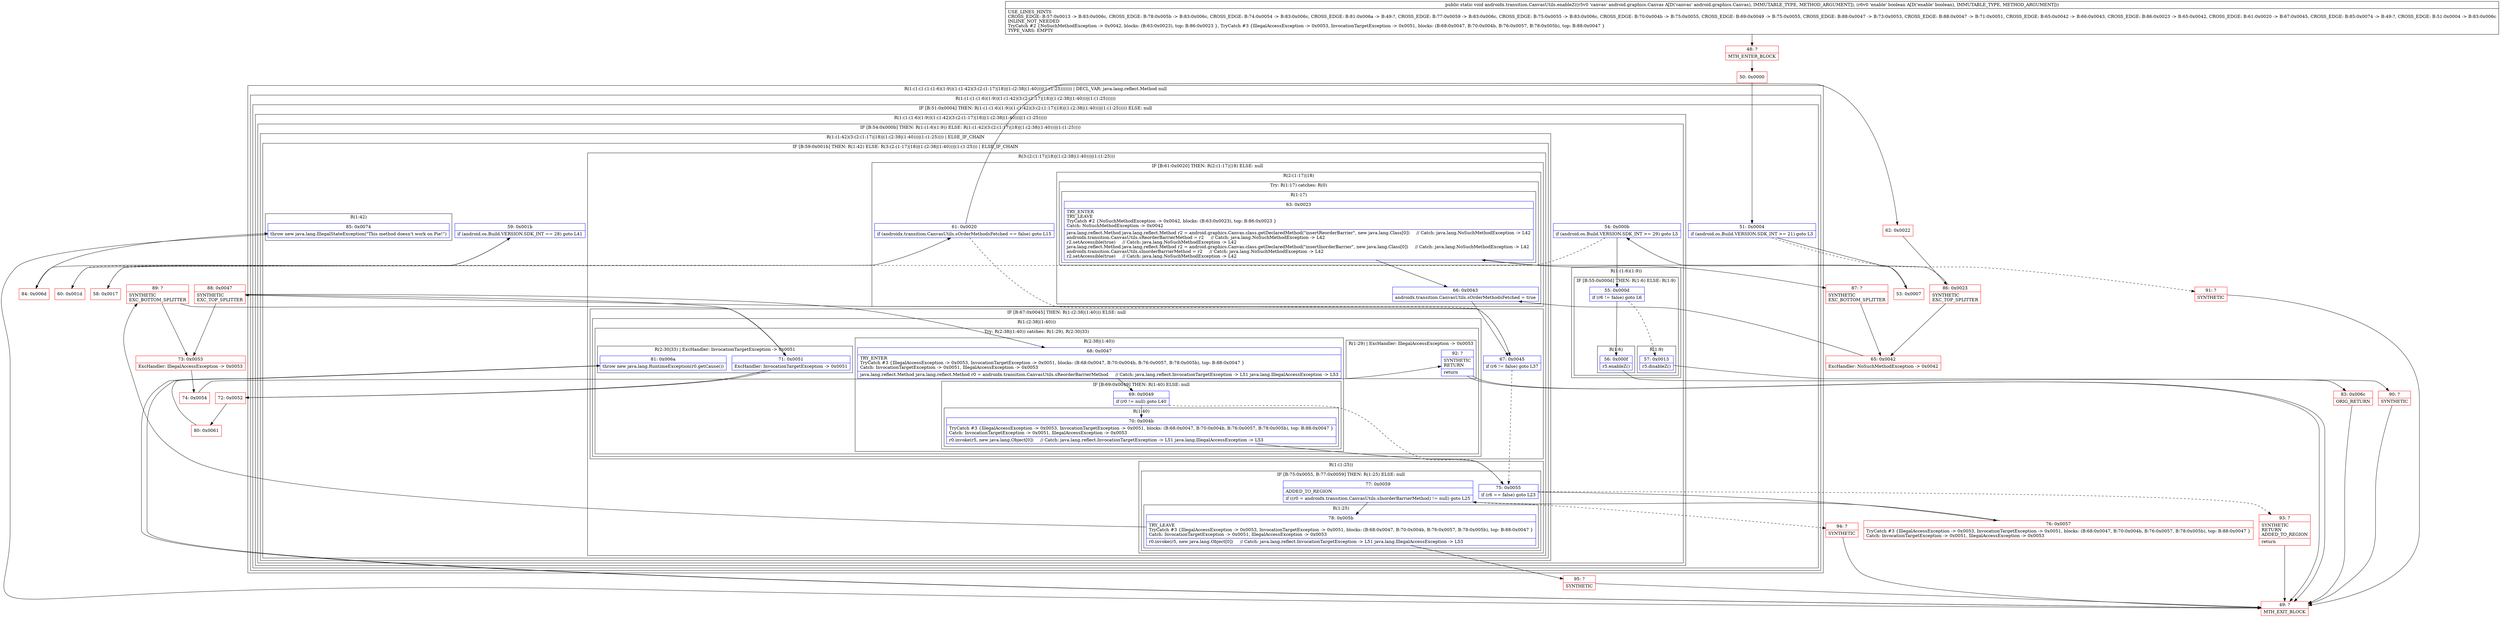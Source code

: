 digraph "CFG forandroidx.transition.CanvasUtils.enableZ(Landroid\/graphics\/Canvas;Z)V" {
subgraph cluster_Region_1430646708 {
label = "R(1:(1:(1:(1:(1:6)(1:9))(1:(1:42)(3:(2:(1:17)|18)|(1:(2:38|(1:40)))|(1:(1:25))))))) | DECL_VAR: java.lang.reflect.Method null\l";
node [shape=record,color=blue];
subgraph cluster_Region_109991131 {
label = "R(1:(1:(1:(1:6)(1:9))(1:(1:42)(3:(2:(1:17)|18)|(1:(2:38|(1:40)))|(1:(1:25))))))";
node [shape=record,color=blue];
subgraph cluster_IfRegion_606620296 {
label = "IF [B:51:0x0004] THEN: R(1:(1:(1:6)(1:9))(1:(1:42)(3:(2:(1:17)|18)|(1:(2:38|(1:40)))|(1:(1:25))))) ELSE: null";
node [shape=record,color=blue];
Node_51 [shape=record,label="{51\:\ 0x0004|if (android.os.Build.VERSION.SDK_INT \>= 21) goto L3\l}"];
subgraph cluster_Region_334895770 {
label = "R(1:(1:(1:6)(1:9))(1:(1:42)(3:(2:(1:17)|18)|(1:(2:38|(1:40)))|(1:(1:25)))))";
node [shape=record,color=blue];
subgraph cluster_IfRegion_1773436703 {
label = "IF [B:54:0x000b] THEN: R(1:(1:6)(1:9)) ELSE: R(1:(1:42)(3:(2:(1:17)|18)|(1:(2:38|(1:40)))|(1:(1:25))))";
node [shape=record,color=blue];
Node_54 [shape=record,label="{54\:\ 0x000b|if (android.os.Build.VERSION.SDK_INT \>= 29) goto L5\l}"];
subgraph cluster_Region_501794430 {
label = "R(1:(1:6)(1:9))";
node [shape=record,color=blue];
subgraph cluster_IfRegion_2079499073 {
label = "IF [B:55:0x000d] THEN: R(1:6) ELSE: R(1:9)";
node [shape=record,color=blue];
Node_55 [shape=record,label="{55\:\ 0x000d|if (r6 != false) goto L6\l}"];
subgraph cluster_Region_1492341871 {
label = "R(1:6)";
node [shape=record,color=blue];
Node_56 [shape=record,label="{56\:\ 0x000f|r5.enableZ()\l}"];
}
subgraph cluster_Region_318080233 {
label = "R(1:9)";
node [shape=record,color=blue];
Node_57 [shape=record,label="{57\:\ 0x0013|r5.disableZ()\l}"];
}
}
}
subgraph cluster_Region_1240824831 {
label = "R(1:(1:42)(3:(2:(1:17)|18)|(1:(2:38|(1:40)))|(1:(1:25)))) | ELSE_IF_CHAIN\l";
node [shape=record,color=blue];
subgraph cluster_IfRegion_661860651 {
label = "IF [B:59:0x001b] THEN: R(1:42) ELSE: R(3:(2:(1:17)|18)|(1:(2:38|(1:40)))|(1:(1:25))) | ELSE_IF_CHAIN\l";
node [shape=record,color=blue];
Node_59 [shape=record,label="{59\:\ 0x001b|if (android.os.Build.VERSION.SDK_INT == 28) goto L41\l}"];
subgraph cluster_Region_1700874630 {
label = "R(1:42)";
node [shape=record,color=blue];
Node_85 [shape=record,label="{85\:\ 0x0074|throw new java.lang.IllegalStateException(\"This method doesn't work on Pie!\")\l}"];
}
subgraph cluster_Region_1535990543 {
label = "R(3:(2:(1:17)|18)|(1:(2:38|(1:40)))|(1:(1:25)))";
node [shape=record,color=blue];
subgraph cluster_IfRegion_960887042 {
label = "IF [B:61:0x0020] THEN: R(2:(1:17)|18) ELSE: null";
node [shape=record,color=blue];
Node_61 [shape=record,label="{61\:\ 0x0020|if (androidx.transition.CanvasUtils.sOrderMethodsFetched == false) goto L15\l}"];
subgraph cluster_Region_117538152 {
label = "R(2:(1:17)|18)";
node [shape=record,color=blue];
subgraph cluster_TryCatchRegion_1749231991 {
label = "Try: R(1:17) catches: R(0)";
node [shape=record,color=blue];
subgraph cluster_Region_5528088 {
label = "R(1:17)";
node [shape=record,color=blue];
Node_63 [shape=record,label="{63\:\ 0x0023|TRY_ENTER\lTRY_LEAVE\lTryCatch #2 \{NoSuchMethodException \-\> 0x0042, blocks: (B:63:0x0023), top: B:86:0x0023 \}\lCatch: NoSuchMethodException \-\> 0x0042\l|java.lang.reflect.Method java.lang.reflect.Method r2 = android.graphics.Canvas.class.getDeclaredMethod(\"insertReorderBarrier\", new java.lang.Class[0])     \/\/ Catch: java.lang.NoSuchMethodException \-\> L42\landroidx.transition.CanvasUtils.sReorderBarrierMethod = r2     \/\/ Catch: java.lang.NoSuchMethodException \-\> L42\lr2.setAccessible(true)     \/\/ Catch: java.lang.NoSuchMethodException \-\> L42\ljava.lang.reflect.Method java.lang.reflect.Method r2 = android.graphics.Canvas.class.getDeclaredMethod(\"insertInorderBarrier\", new java.lang.Class[0])     \/\/ Catch: java.lang.NoSuchMethodException \-\> L42\landroidx.transition.CanvasUtils.sInorderBarrierMethod = r2     \/\/ Catch: java.lang.NoSuchMethodException \-\> L42\lr2.setAccessible(true)     \/\/ Catch: java.lang.NoSuchMethodException \-\> L42\l}"];
}
subgraph cluster_Region_1495749203 {
label = "R(0) | ExcHandler: NoSuchMethodException \-\> 0x0042\l";
node [shape=record,color=blue];
}
}
Node_66 [shape=record,label="{66\:\ 0x0043|androidx.transition.CanvasUtils.sOrderMethodsFetched = true\l}"];
}
}
subgraph cluster_IfRegion_1329347996 {
label = "IF [B:67:0x0045] THEN: R(1:(2:38|(1:40))) ELSE: null";
node [shape=record,color=blue];
Node_67 [shape=record,label="{67\:\ 0x0045|if (r6 != false) goto L37\l}"];
subgraph cluster_Region_1138422574 {
label = "R(1:(2:38|(1:40)))";
node [shape=record,color=blue];
subgraph cluster_TryCatchRegion_849572531 {
label = "Try: R(2:38|(1:40)) catches: R(1:29), R(2:30|33)";
node [shape=record,color=blue];
subgraph cluster_Region_1100659675 {
label = "R(2:38|(1:40))";
node [shape=record,color=blue];
Node_68 [shape=record,label="{68\:\ 0x0047|TRY_ENTER\lTryCatch #3 \{IllegalAccessException \-\> 0x0053, InvocationTargetException \-\> 0x0051, blocks: (B:68:0x0047, B:70:0x004b, B:76:0x0057, B:78:0x005b), top: B:88:0x0047 \}\lCatch: InvocationTargetException \-\> 0x0051, IllegalAccessException \-\> 0x0053\l|java.lang.reflect.Method java.lang.reflect.Method r0 = androidx.transition.CanvasUtils.sReorderBarrierMethod     \/\/ Catch: java.lang.reflect.InvocationTargetException \-\> L51 java.lang.IllegalAccessException \-\> L53\l}"];
subgraph cluster_IfRegion_1652842638 {
label = "IF [B:69:0x0049] THEN: R(1:40) ELSE: null";
node [shape=record,color=blue];
Node_69 [shape=record,label="{69\:\ 0x0049|if (r0 != null) goto L40\l}"];
subgraph cluster_Region_1767332334 {
label = "R(1:40)";
node [shape=record,color=blue];
Node_70 [shape=record,label="{70\:\ 0x004b|TryCatch #3 \{IllegalAccessException \-\> 0x0053, InvocationTargetException \-\> 0x0051, blocks: (B:68:0x0047, B:70:0x004b, B:76:0x0057, B:78:0x005b), top: B:88:0x0047 \}\lCatch: InvocationTargetException \-\> 0x0051, IllegalAccessException \-\> 0x0053\l|r0.invoke(r5, new java.lang.Object[0])     \/\/ Catch: java.lang.reflect.InvocationTargetException \-\> L51 java.lang.IllegalAccessException \-\> L53\l}"];
}
}
}
subgraph cluster_Region_1366629246 {
label = "R(1:29) | ExcHandler: IllegalAccessException \-\> 0x0053\l";
node [shape=record,color=blue];
Node_92 [shape=record,label="{92\:\ ?|SYNTHETIC\lRETURN\l|return\l}"];
}
subgraph cluster_Region_2139819025 {
label = "R(2:30|33) | ExcHandler: InvocationTargetException \-\> 0x0051\l";
node [shape=record,color=blue];
Node_71 [shape=record,label="{71\:\ 0x0051|ExcHandler: InvocationTargetException \-\> 0x0051\l}"];
Node_81 [shape=record,label="{81\:\ 0x006a|throw new java.lang.RuntimeException(r0.getCause())\l}"];
}
}
}
}
subgraph cluster_Region_1809634125 {
label = "R(1:(1:25))";
node [shape=record,color=blue];
subgraph cluster_IfRegion_1111691887 {
label = "IF [B:75:0x0055, B:77:0x0059] THEN: R(1:25) ELSE: null";
node [shape=record,color=blue];
Node_75 [shape=record,label="{75\:\ 0x0055|if (r6 == false) goto L23\l}"];
Node_77 [shape=record,label="{77\:\ 0x0059|ADDED_TO_REGION\l|if ((r0 = androidx.transition.CanvasUtils.sInorderBarrierMethod) != null) goto L25\l}"];
subgraph cluster_Region_999579570 {
label = "R(1:25)";
node [shape=record,color=blue];
Node_78 [shape=record,label="{78\:\ 0x005b|TRY_LEAVE\lTryCatch #3 \{IllegalAccessException \-\> 0x0053, InvocationTargetException \-\> 0x0051, blocks: (B:68:0x0047, B:70:0x004b, B:76:0x0057, B:78:0x005b), top: B:88:0x0047 \}\lCatch: InvocationTargetException \-\> 0x0051, IllegalAccessException \-\> 0x0053\l|r0.invoke(r5, new java.lang.Object[0])     \/\/ Catch: java.lang.reflect.InvocationTargetException \-\> L51 java.lang.IllegalAccessException \-\> L53\l}"];
}
}
}
}
}
}
}
}
}
}
}
subgraph cluster_Region_1495749203 {
label = "R(0) | ExcHandler: NoSuchMethodException \-\> 0x0042\l";
node [shape=record,color=blue];
}
subgraph cluster_Region_1366629246 {
label = "R(1:29) | ExcHandler: IllegalAccessException \-\> 0x0053\l";
node [shape=record,color=blue];
Node_92 [shape=record,label="{92\:\ ?|SYNTHETIC\lRETURN\l|return\l}"];
}
subgraph cluster_Region_2139819025 {
label = "R(2:30|33) | ExcHandler: InvocationTargetException \-\> 0x0051\l";
node [shape=record,color=blue];
Node_71 [shape=record,label="{71\:\ 0x0051|ExcHandler: InvocationTargetException \-\> 0x0051\l}"];
Node_81 [shape=record,label="{81\:\ 0x006a|throw new java.lang.RuntimeException(r0.getCause())\l}"];
}
Node_48 [shape=record,color=red,label="{48\:\ ?|MTH_ENTER_BLOCK\l}"];
Node_50 [shape=record,color=red,label="{50\:\ 0x0000}"];
Node_53 [shape=record,color=red,label="{53\:\ 0x0007}"];
Node_83 [shape=record,color=red,label="{83\:\ 0x006c|ORIG_RETURN\l}"];
Node_49 [shape=record,color=red,label="{49\:\ ?|MTH_EXIT_BLOCK\l}"];
Node_90 [shape=record,color=red,label="{90\:\ ?|SYNTHETIC\l}"];
Node_58 [shape=record,color=red,label="{58\:\ 0x0017}"];
Node_60 [shape=record,color=red,label="{60\:\ 0x001d}"];
Node_62 [shape=record,color=red,label="{62\:\ 0x0022}"];
Node_86 [shape=record,color=red,label="{86\:\ 0x0023|SYNTHETIC\lEXC_TOP_SPLITTER\l}"];
Node_87 [shape=record,color=red,label="{87\:\ ?|SYNTHETIC\lEXC_BOTTOM_SPLITTER\l}"];
Node_65 [shape=record,color=red,label="{65\:\ 0x0042|ExcHandler: NoSuchMethodException \-\> 0x0042\l}"];
Node_76 [shape=record,color=red,label="{76\:\ 0x0057|TryCatch #3 \{IllegalAccessException \-\> 0x0053, InvocationTargetException \-\> 0x0051, blocks: (B:68:0x0047, B:70:0x004b, B:76:0x0057, B:78:0x005b), top: B:88:0x0047 \}\lCatch: InvocationTargetException \-\> 0x0051, IllegalAccessException \-\> 0x0053\l}"];
Node_89 [shape=record,color=red,label="{89\:\ ?|SYNTHETIC\lEXC_BOTTOM_SPLITTER\l}"];
Node_73 [shape=record,color=red,label="{73\:\ 0x0053|ExcHandler: IllegalAccessException \-\> 0x0053\l}"];
Node_74 [shape=record,color=red,label="{74\:\ 0x0054}"];
Node_72 [shape=record,color=red,label="{72\:\ 0x0052}"];
Node_80 [shape=record,color=red,label="{80\:\ 0x0061}"];
Node_95 [shape=record,color=red,label="{95\:\ ?|SYNTHETIC\l}"];
Node_94 [shape=record,color=red,label="{94\:\ ?|SYNTHETIC\l}"];
Node_93 [shape=record,color=red,label="{93\:\ ?|SYNTHETIC\lRETURN\lADDED_TO_REGION\l|return\l}"];
Node_88 [shape=record,color=red,label="{88\:\ 0x0047|SYNTHETIC\lEXC_TOP_SPLITTER\l}"];
Node_84 [shape=record,color=red,label="{84\:\ 0x006d}"];
Node_91 [shape=record,color=red,label="{91\:\ ?|SYNTHETIC\l}"];
MethodNode[shape=record,label="{public static void androidx.transition.CanvasUtils.enableZ((r5v0 'canvas' android.graphics.Canvas A[D('canvas' android.graphics.Canvas), IMMUTABLE_TYPE, METHOD_ARGUMENT]), (r6v0 'enable' boolean A[D('enable' boolean), IMMUTABLE_TYPE, METHOD_ARGUMENT]))  | USE_LINES_HINTS\lCROSS_EDGE: B:57:0x0013 \-\> B:83:0x006c, CROSS_EDGE: B:78:0x005b \-\> B:83:0x006c, CROSS_EDGE: B:74:0x0054 \-\> B:83:0x006c, CROSS_EDGE: B:81:0x006a \-\> B:49:?, CROSS_EDGE: B:77:0x0059 \-\> B:83:0x006c, CROSS_EDGE: B:75:0x0055 \-\> B:83:0x006c, CROSS_EDGE: B:70:0x004b \-\> B:75:0x0055, CROSS_EDGE: B:69:0x0049 \-\> B:75:0x0055, CROSS_EDGE: B:88:0x0047 \-\> B:73:0x0053, CROSS_EDGE: B:88:0x0047 \-\> B:71:0x0051, CROSS_EDGE: B:65:0x0042 \-\> B:66:0x0043, CROSS_EDGE: B:86:0x0023 \-\> B:65:0x0042, CROSS_EDGE: B:61:0x0020 \-\> B:67:0x0045, CROSS_EDGE: B:85:0x0074 \-\> B:49:?, CROSS_EDGE: B:51:0x0004 \-\> B:83:0x006c\lINLINE_NOT_NEEDED\lTryCatch #2 \{NoSuchMethodException \-\> 0x0042, blocks: (B:63:0x0023), top: B:86:0x0023 \}, TryCatch #3 \{IllegalAccessException \-\> 0x0053, InvocationTargetException \-\> 0x0051, blocks: (B:68:0x0047, B:70:0x004b, B:76:0x0057, B:78:0x005b), top: B:88:0x0047 \}\lTYPE_VARS: EMPTY\l}"];
MethodNode -> Node_48;Node_51 -> Node_53;
Node_51 -> Node_91[style=dashed];
Node_54 -> Node_55;
Node_54 -> Node_58[style=dashed];
Node_55 -> Node_56;
Node_55 -> Node_57[style=dashed];
Node_56 -> Node_83;
Node_57 -> Node_90;
Node_59 -> Node_60[style=dashed];
Node_59 -> Node_84;
Node_85 -> Node_49;
Node_61 -> Node_62;
Node_61 -> Node_67[style=dashed];
Node_63 -> Node_66;
Node_63 -> Node_87;
Node_66 -> Node_67;
Node_67 -> Node_75[style=dashed];
Node_67 -> Node_88;
Node_68 -> Node_69;
Node_69 -> Node_70;
Node_69 -> Node_75[style=dashed];
Node_70 -> Node_75;
Node_92 -> Node_49;
Node_71 -> Node_72;
Node_81 -> Node_49;
Node_75 -> Node_76;
Node_75 -> Node_93[style=dashed];
Node_77 -> Node_78;
Node_77 -> Node_94[style=dashed];
Node_78 -> Node_89;
Node_78 -> Node_95;
Node_92 -> Node_49;
Node_71 -> Node_72;
Node_81 -> Node_49;
Node_48 -> Node_50;
Node_50 -> Node_51;
Node_53 -> Node_54;
Node_83 -> Node_49;
Node_90 -> Node_49;
Node_58 -> Node_59;
Node_60 -> Node_61;
Node_62 -> Node_86;
Node_86 -> Node_63;
Node_86 -> Node_65;
Node_87 -> Node_65;
Node_65 -> Node_66;
Node_76 -> Node_77;
Node_89 -> Node_73;
Node_89 -> Node_71;
Node_73 -> Node_74;
Node_74 -> Node_92;
Node_72 -> Node_80;
Node_80 -> Node_81;
Node_95 -> Node_49;
Node_94 -> Node_49;
Node_93 -> Node_49;
Node_88 -> Node_68;
Node_88 -> Node_73;
Node_88 -> Node_71;
Node_84 -> Node_85;
Node_91 -> Node_49;
}


